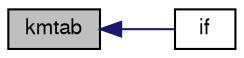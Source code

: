 digraph "kmtab"
{
  bgcolor="transparent";
  edge [fontname="FreeSans",fontsize="10",labelfontname="FreeSans",labelfontsize="10"];
  node [fontname="FreeSans",fontsize="10",shape=record];
  rankdir="LR";
  Node2846 [label="kmtab",height=0.2,width=0.4,color="black", fillcolor="grey75", style="filled", fontcolor="black"];
  Node2846 -> Node2847 [dir="back",color="midnightblue",fontsize="10",style="solid",fontname="FreeSans"];
  Node2847 [label="if",height=0.2,width=0.4,color="black",URL="$a17900.html#a0aa248abe1ff203b5587a751b19fa557"];
}
